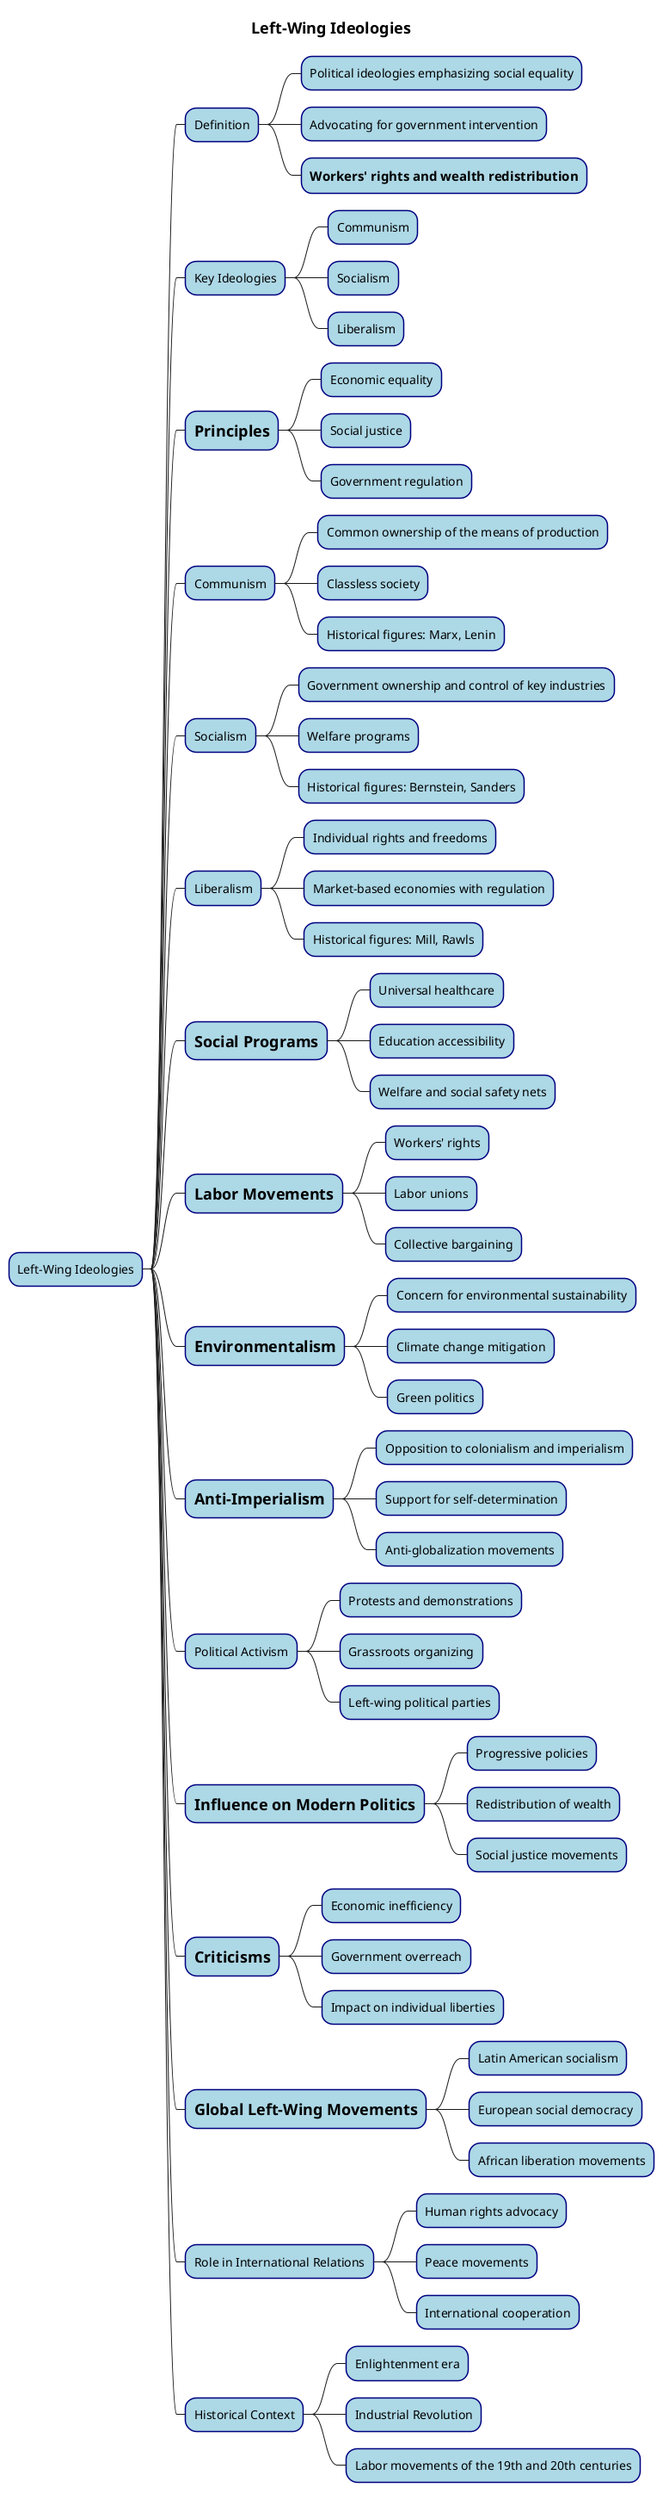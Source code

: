 @startmindmap
title =Left-Wing Ideologies

skinparam node {
    BackgroundColor LightBlue
    BorderColor Navy
}

* Left-Wing Ideologies
** Definition
*** Political ideologies emphasizing social equality
*** Advocating for government intervention
*** ===Workers' rights and wealth redistribution

** Key Ideologies
*** Communism
*** Socialism
*** Liberalism

** =Principles
*** Economic equality
*** Social justice
*** Government regulation

** Communism
*** Common ownership of the means of production
*** Classless society
*** Historical figures: Marx, Lenin

** Socialism
*** Government ownership and control of key industries
*** Welfare programs
*** Historical figures: Bernstein, Sanders

** Liberalism
*** Individual rights and freedoms
*** Market-based economies with regulation
*** Historical figures: Mill, Rawls

** =Social Programs
*** Universal healthcare
*** Education accessibility
*** Welfare and social safety nets

** =Labor Movements
*** Workers' rights
*** Labor unions
*** Collective bargaining

** =Environmentalism
*** Concern for environmental sustainability
*** Climate change mitigation
*** Green politics

** =Anti-Imperialism
*** Opposition to colonialism and imperialism
*** Support for self-determination
*** Anti-globalization movements

** Political Activism
*** Protests and demonstrations
*** Grassroots organizing
*** Left-wing political parties

** =Influence on Modern Politics
*** Progressive policies
*** Redistribution of wealth
*** Social justice movements

** =Criticisms
*** Economic inefficiency
*** Government overreach
*** Impact on individual liberties

** =Global Left-Wing Movements
*** Latin American socialism
*** European social democracy
*** African liberation movements

** Role in International Relations
*** Human rights advocacy
*** Peace movements
*** International cooperation

** Historical Context
*** Enlightenment era
*** Industrial Revolution
*** Labor movements of the 19th and 20th centuries
@endmindmap
